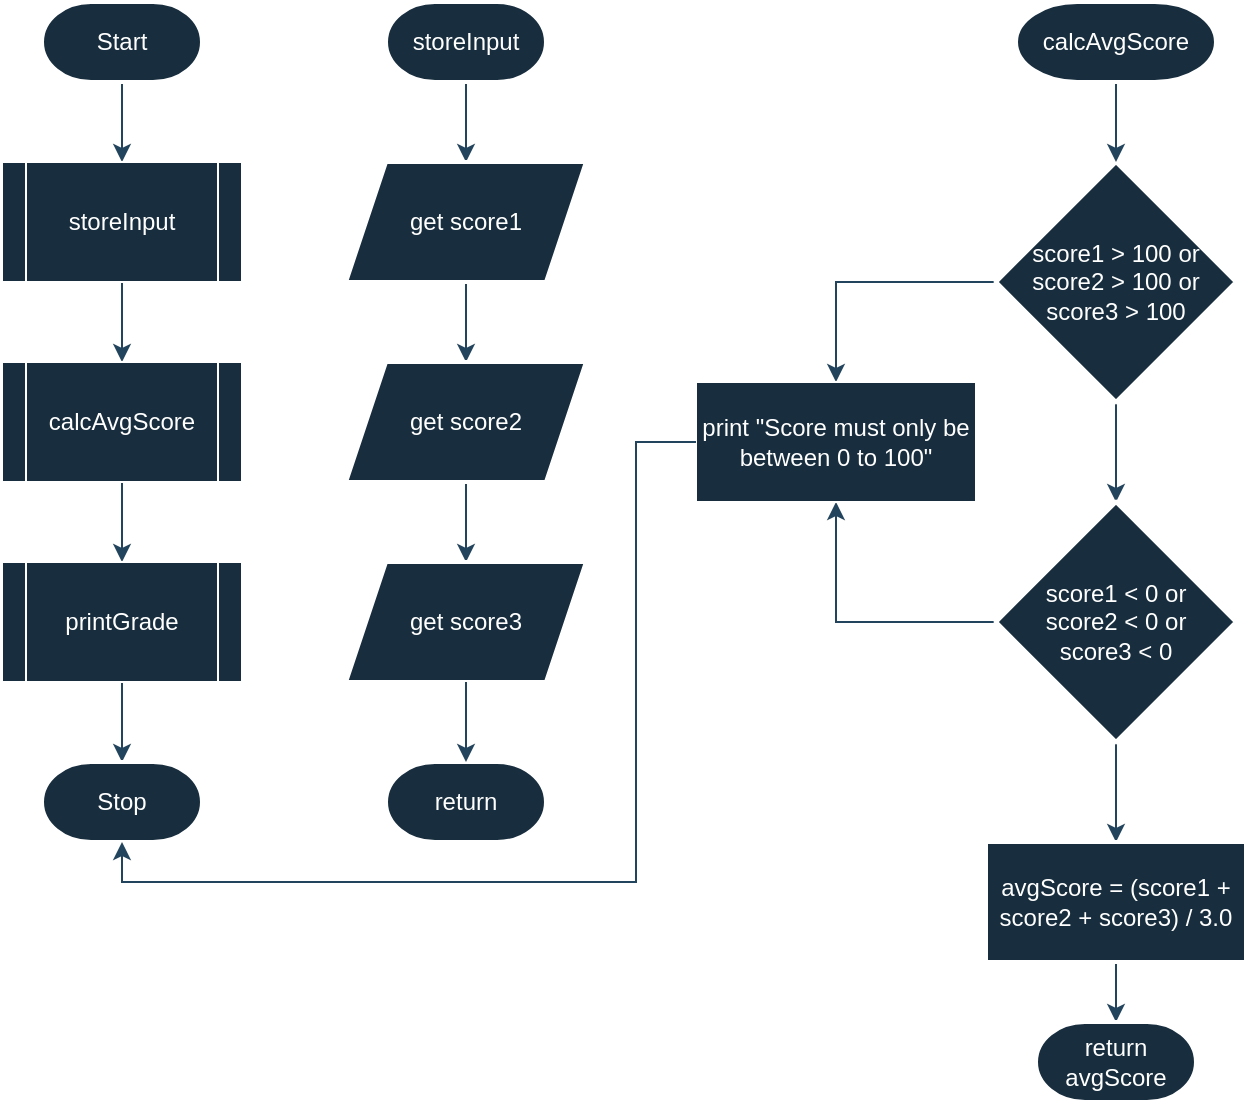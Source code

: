 <mxfile version="22.1.11" type="github" pages="2">
  <diagram name="Page-1" id="Kbnb0wgWCopXUh_-OWTw">
    <mxGraphModel dx="1009" dy="542" grid="1" gridSize="10" guides="1" tooltips="1" connect="1" arrows="1" fold="1" page="1" pageScale="1" pageWidth="850" pageHeight="1100" background="#FFFFFF" math="0" shadow="0">
      <root>
        <mxCell id="0" />
        <mxCell id="1" parent="0" />
        <mxCell id="U9OgpL0XBKwfbr8nmUna-3" value="" style="edgeStyle=orthogonalEdgeStyle;rounded=0;orthogonalLoop=1;jettySize=auto;html=1;labelBackgroundColor=none;strokeColor=#23445D;fontColor=default;" parent="1" source="U9OgpL0XBKwfbr8nmUna-1" target="U9OgpL0XBKwfbr8nmUna-2" edge="1">
          <mxGeometry relative="1" as="geometry" />
        </mxCell>
        <mxCell id="U9OgpL0XBKwfbr8nmUna-1" value="Start" style="strokeWidth=2;html=1;shape=mxgraph.flowchart.terminator;whiteSpace=wrap;labelBackgroundColor=none;fillColor=#182E3E;strokeColor=#FFFFFF;fontColor=#FFFFFF;" parent="1" vertex="1">
          <mxGeometry x="153" y="70" width="80" height="40" as="geometry" />
        </mxCell>
        <mxCell id="U9OgpL0XBKwfbr8nmUna-5" value="" style="edgeStyle=orthogonalEdgeStyle;rounded=0;orthogonalLoop=1;jettySize=auto;html=1;labelBackgroundColor=none;strokeColor=#23445D;fontColor=default;" parent="1" source="U9OgpL0XBKwfbr8nmUna-2" target="U9OgpL0XBKwfbr8nmUna-4" edge="1">
          <mxGeometry relative="1" as="geometry" />
        </mxCell>
        <mxCell id="U9OgpL0XBKwfbr8nmUna-2" value="storeInput" style="shape=process;whiteSpace=wrap;html=1;backgroundOutline=1;labelBackgroundColor=none;fillColor=#182E3E;strokeColor=#FFFFFF;fontColor=#FFFFFF;" parent="1" vertex="1">
          <mxGeometry x="133" y="150" width="120" height="60" as="geometry" />
        </mxCell>
        <mxCell id="U9OgpL0XBKwfbr8nmUna-7" value="" style="edgeStyle=orthogonalEdgeStyle;rounded=0;orthogonalLoop=1;jettySize=auto;html=1;labelBackgroundColor=none;strokeColor=#23445D;fontColor=default;" parent="1" source="U9OgpL0XBKwfbr8nmUna-4" target="U9OgpL0XBKwfbr8nmUna-6" edge="1">
          <mxGeometry relative="1" as="geometry" />
        </mxCell>
        <mxCell id="U9OgpL0XBKwfbr8nmUna-4" value="calcAvgScore" style="shape=process;whiteSpace=wrap;html=1;backgroundOutline=1;labelBackgroundColor=none;fillColor=#182E3E;strokeColor=#FFFFFF;fontColor=#FFFFFF;" parent="1" vertex="1">
          <mxGeometry x="133" y="250" width="120" height="60" as="geometry" />
        </mxCell>
        <mxCell id="U9OgpL0XBKwfbr8nmUna-9" value="" style="edgeStyle=orthogonalEdgeStyle;rounded=0;orthogonalLoop=1;jettySize=auto;html=1;labelBackgroundColor=none;strokeColor=#23445D;fontColor=default;" parent="1" source="U9OgpL0XBKwfbr8nmUna-6" target="U9OgpL0XBKwfbr8nmUna-8" edge="1">
          <mxGeometry relative="1" as="geometry" />
        </mxCell>
        <mxCell id="U9OgpL0XBKwfbr8nmUna-6" value="printGrade" style="shape=process;whiteSpace=wrap;html=1;backgroundOutline=1;labelBackgroundColor=none;fillColor=#182E3E;strokeColor=#FFFFFF;fontColor=#FFFFFF;" parent="1" vertex="1">
          <mxGeometry x="133" y="350" width="120" height="60" as="geometry" />
        </mxCell>
        <mxCell id="U9OgpL0XBKwfbr8nmUna-8" value="Stop" style="strokeWidth=2;html=1;shape=mxgraph.flowchart.terminator;whiteSpace=wrap;labelBackgroundColor=none;fillColor=#182E3E;strokeColor=#FFFFFF;fontColor=#FFFFFF;" parent="1" vertex="1">
          <mxGeometry x="153" y="450" width="80" height="40" as="geometry" />
        </mxCell>
        <mxCell id="U9OgpL0XBKwfbr8nmUna-12" value="" style="edgeStyle=orthogonalEdgeStyle;rounded=0;orthogonalLoop=1;jettySize=auto;html=1;labelBackgroundColor=none;strokeColor=#23445D;fontColor=default;" parent="1" source="U9OgpL0XBKwfbr8nmUna-10" target="U9OgpL0XBKwfbr8nmUna-11" edge="1">
          <mxGeometry relative="1" as="geometry" />
        </mxCell>
        <mxCell id="U9OgpL0XBKwfbr8nmUna-10" value="storeInput" style="strokeWidth=2;html=1;shape=mxgraph.flowchart.terminator;whiteSpace=wrap;labelBackgroundColor=none;fillColor=#182E3E;strokeColor=#FFFFFF;fontColor=#FFFFFF;" parent="1" vertex="1">
          <mxGeometry x="325" y="70" width="80" height="40" as="geometry" />
        </mxCell>
        <mxCell id="U9OgpL0XBKwfbr8nmUna-14" value="" style="edgeStyle=orthogonalEdgeStyle;rounded=0;orthogonalLoop=1;jettySize=auto;html=1;labelBackgroundColor=none;strokeColor=#23445D;fontColor=default;" parent="1" source="U9OgpL0XBKwfbr8nmUna-11" target="U9OgpL0XBKwfbr8nmUna-13" edge="1">
          <mxGeometry relative="1" as="geometry" />
        </mxCell>
        <mxCell id="U9OgpL0XBKwfbr8nmUna-11" value="get score1" style="shape=parallelogram;perimeter=parallelogramPerimeter;whiteSpace=wrap;html=1;fixedSize=1;strokeWidth=2;labelBackgroundColor=none;fillColor=#182E3E;strokeColor=#FFFFFF;fontColor=#FFFFFF;" parent="1" vertex="1">
          <mxGeometry x="305" y="150" width="120" height="60" as="geometry" />
        </mxCell>
        <mxCell id="U9OgpL0XBKwfbr8nmUna-16" value="" style="edgeStyle=orthogonalEdgeStyle;rounded=0;orthogonalLoop=1;jettySize=auto;html=1;labelBackgroundColor=none;strokeColor=#23445D;fontColor=default;" parent="1" source="U9OgpL0XBKwfbr8nmUna-13" target="U9OgpL0XBKwfbr8nmUna-15" edge="1">
          <mxGeometry relative="1" as="geometry" />
        </mxCell>
        <mxCell id="U9OgpL0XBKwfbr8nmUna-13" value="get score2" style="shape=parallelogram;perimeter=parallelogramPerimeter;whiteSpace=wrap;html=1;fixedSize=1;strokeWidth=2;labelBackgroundColor=none;fillColor=#182E3E;strokeColor=#FFFFFF;fontColor=#FFFFFF;" parent="1" vertex="1">
          <mxGeometry x="305" y="250" width="120" height="60" as="geometry" />
        </mxCell>
        <mxCell id="U9OgpL0XBKwfbr8nmUna-15" value="get score3" style="shape=parallelogram;perimeter=parallelogramPerimeter;whiteSpace=wrap;html=1;fixedSize=1;strokeWidth=2;labelBackgroundColor=none;fillColor=#182E3E;strokeColor=#FFFFFF;fontColor=#FFFFFF;" parent="1" vertex="1">
          <mxGeometry x="305" y="350" width="120" height="60" as="geometry" />
        </mxCell>
        <mxCell id="U9OgpL0XBKwfbr8nmUna-20" value="" style="edgeStyle=orthogonalEdgeStyle;rounded=0;orthogonalLoop=1;jettySize=auto;html=1;labelBackgroundColor=none;strokeColor=#23445D;fontColor=default;" parent="1" source="U9OgpL0XBKwfbr8nmUna-17" target="U9OgpL0XBKwfbr8nmUna-19" edge="1">
          <mxGeometry relative="1" as="geometry" />
        </mxCell>
        <mxCell id="U9OgpL0XBKwfbr8nmUna-26" style="edgeStyle=orthogonalEdgeStyle;rounded=0;orthogonalLoop=1;jettySize=auto;html=1;entryX=0.5;entryY=0;entryDx=0;entryDy=0;labelBackgroundColor=none;strokeColor=#23445D;fontColor=default;" parent="1" source="U9OgpL0XBKwfbr8nmUna-17" target="U9OgpL0XBKwfbr8nmUna-25" edge="1">
          <mxGeometry relative="1" as="geometry" />
        </mxCell>
        <mxCell id="U9OgpL0XBKwfbr8nmUna-17" value="score1 &amp;gt; 100 or score2 &amp;gt; 100 or score3 &amp;gt; 100" style="rhombus;whiteSpace=wrap;html=1;strokeWidth=2;labelBackgroundColor=none;fillColor=#182E3E;strokeColor=#FFFFFF;fontColor=#FFFFFF;" parent="1" vertex="1">
          <mxGeometry x="630" y="150" width="120" height="120" as="geometry" />
        </mxCell>
        <mxCell id="U9OgpL0XBKwfbr8nmUna-27" style="edgeStyle=orthogonalEdgeStyle;rounded=0;orthogonalLoop=1;jettySize=auto;html=1;entryX=0.5;entryY=1;entryDx=0;entryDy=0;labelBackgroundColor=none;strokeColor=#23445D;fontColor=default;" parent="1" source="U9OgpL0XBKwfbr8nmUna-19" target="U9OgpL0XBKwfbr8nmUna-25" edge="1">
          <mxGeometry relative="1" as="geometry" />
        </mxCell>
        <mxCell id="bk5hlELwTO2cvtd4ElDE-3" value="" style="edgeStyle=orthogonalEdgeStyle;rounded=0;orthogonalLoop=1;jettySize=auto;html=1;strokeColor=#23445D;" edge="1" parent="1" source="U9OgpL0XBKwfbr8nmUna-19" target="U9OgpL0XBKwfbr8nmUna-31">
          <mxGeometry relative="1" as="geometry">
            <Array as="points">
              <mxPoint x="690" y="460" />
              <mxPoint x="690" y="460" />
            </Array>
          </mxGeometry>
        </mxCell>
        <mxCell id="U9OgpL0XBKwfbr8nmUna-19" value="score1 &amp;lt; 0 or &lt;br&gt;score2 &amp;lt; 0 or &lt;br&gt;score3 &amp;lt; 0" style="rhombus;whiteSpace=wrap;html=1;strokeWidth=2;labelBackgroundColor=none;fillColor=#182E3E;strokeColor=#FFFFFF;fontColor=#FFFFFF;" parent="1" vertex="1">
          <mxGeometry x="630" y="320" width="120" height="120" as="geometry" />
        </mxCell>
        <mxCell id="U9OgpL0XBKwfbr8nmUna-21" value="return" style="strokeWidth=2;html=1;shape=mxgraph.flowchart.terminator;whiteSpace=wrap;labelBackgroundColor=none;fillColor=#182E3E;strokeColor=#FFFFFF;fontColor=#FFFFFF;" parent="1" vertex="1">
          <mxGeometry x="325" y="450" width="80" height="40" as="geometry" />
        </mxCell>
        <mxCell id="U9OgpL0XBKwfbr8nmUna-25" value="print &quot;Score must only be between 0 to 100&quot;" style="rounded=0;whiteSpace=wrap;html=1;labelBackgroundColor=none;fillColor=#182E3E;strokeColor=#FFFFFF;fontColor=#FFFFFF;" parent="1" vertex="1">
          <mxGeometry x="480" y="260" width="140" height="60" as="geometry" />
        </mxCell>
        <mxCell id="bk5hlELwTO2cvtd4ElDE-2" value="" style="edgeStyle=orthogonalEdgeStyle;rounded=0;orthogonalLoop=1;jettySize=auto;html=1;strokeColor=#23445D;" edge="1" parent="1" source="U9OgpL0XBKwfbr8nmUna-30" target="U9OgpL0XBKwfbr8nmUna-17">
          <mxGeometry relative="1" as="geometry" />
        </mxCell>
        <mxCell id="U9OgpL0XBKwfbr8nmUna-30" value="calcAvgScore" style="strokeWidth=2;html=1;shape=mxgraph.flowchart.terminator;whiteSpace=wrap;labelBackgroundColor=none;fillColor=#182E3E;strokeColor=#FFFFFF;fontColor=#FFFFFF;" parent="1" vertex="1">
          <mxGeometry x="640" y="70" width="100" height="40" as="geometry" />
        </mxCell>
        <mxCell id="U9OgpL0XBKwfbr8nmUna-34" value="" style="edgeStyle=orthogonalEdgeStyle;rounded=0;orthogonalLoop=1;jettySize=auto;html=1;labelBackgroundColor=none;strokeColor=#23445D;fontColor=default;" parent="1" source="U9OgpL0XBKwfbr8nmUna-31" target="U9OgpL0XBKwfbr8nmUna-33" edge="1">
          <mxGeometry relative="1" as="geometry" />
        </mxCell>
        <mxCell id="U9OgpL0XBKwfbr8nmUna-31" value="avgScore = (score1 + score2 + score3) / 3.0" style="whiteSpace=wrap;html=1;strokeWidth=2;labelBackgroundColor=none;fillColor=#182E3E;strokeColor=#FFFFFF;fontColor=#FFFFFF;" parent="1" vertex="1">
          <mxGeometry x="625" y="490" width="130" height="60" as="geometry" />
        </mxCell>
        <mxCell id="U9OgpL0XBKwfbr8nmUna-33" value="return avgScore" style="strokeWidth=2;html=1;shape=mxgraph.flowchart.terminator;whiteSpace=wrap;labelBackgroundColor=none;fillColor=#182E3E;strokeColor=#FFFFFF;fontColor=#FFFFFF;" parent="1" vertex="1">
          <mxGeometry x="650" y="580" width="80" height="40" as="geometry" />
        </mxCell>
        <mxCell id="U9OgpL0XBKwfbr8nmUna-35" value="True" style="text;html=1;strokeColor=none;fillColor=none;align=center;verticalAlign=middle;whiteSpace=wrap;rounded=0;labelBackgroundColor=none;fontColor=#FFFFFF;" parent="1" vertex="1">
          <mxGeometry x="570" y="180" width="60" height="30" as="geometry" />
        </mxCell>
        <mxCell id="U9OgpL0XBKwfbr8nmUna-36" value="True" style="text;html=1;strokeColor=none;fillColor=none;align=center;verticalAlign=middle;whiteSpace=wrap;rounded=0;labelBackgroundColor=none;fontColor=#FFFFFF;" parent="1" vertex="1">
          <mxGeometry x="570" y="350" width="60" height="30" as="geometry" />
        </mxCell>
        <mxCell id="U9OgpL0XBKwfbr8nmUna-37" value="False" style="text;html=1;strokeColor=none;fillColor=none;align=center;verticalAlign=middle;whiteSpace=wrap;rounded=0;labelBackgroundColor=none;fontColor=#FFFFFF;" parent="1" vertex="1">
          <mxGeometry x="692" y="275" width="60" height="30" as="geometry" />
        </mxCell>
        <mxCell id="U9OgpL0XBKwfbr8nmUna-38" value="False" style="text;html=1;strokeColor=none;fillColor=none;align=center;verticalAlign=middle;whiteSpace=wrap;rounded=0;labelBackgroundColor=none;fontColor=#FFFFFF;" parent="1" vertex="1">
          <mxGeometry x="690" y="450" width="60" height="30" as="geometry" />
        </mxCell>
        <mxCell id="bk5hlELwTO2cvtd4ElDE-1" style="edgeStyle=orthogonalEdgeStyle;rounded=0;orthogonalLoop=1;jettySize=auto;html=1;entryX=0.5;entryY=0;entryDx=0;entryDy=0;entryPerimeter=0;strokeColor=#23445D;" edge="1" parent="1" source="U9OgpL0XBKwfbr8nmUna-15" target="U9OgpL0XBKwfbr8nmUna-21">
          <mxGeometry relative="1" as="geometry" />
        </mxCell>
        <mxCell id="bk5hlELwTO2cvtd4ElDE-4" style="edgeStyle=orthogonalEdgeStyle;rounded=0;orthogonalLoop=1;jettySize=auto;html=1;entryX=0.5;entryY=1;entryDx=0;entryDy=0;entryPerimeter=0;strokeColor=#23445D;" edge="1" parent="1" source="U9OgpL0XBKwfbr8nmUna-25" target="U9OgpL0XBKwfbr8nmUna-8">
          <mxGeometry relative="1" as="geometry">
            <Array as="points">
              <mxPoint x="450" y="290" />
              <mxPoint x="450" y="510" />
              <mxPoint x="193" y="510" />
            </Array>
          </mxGeometry>
        </mxCell>
      </root>
    </mxGraphModel>
  </diagram>
  <diagram id="SHhQZ-XwV9UGNTrvLDO6" name="Page-2">
    <mxGraphModel dx="1261" dy="678" grid="1" gridSize="10" guides="1" tooltips="1" connect="1" arrows="1" fold="1" page="1" pageScale="1" pageWidth="850" pageHeight="1100" background="#000000" math="0" shadow="0">
      <root>
        <mxCell id="0" />
        <mxCell id="1" parent="0" />
        <mxCell id="FurQItdosHG9psaBQgne-3" value="" style="edgeStyle=orthogonalEdgeStyle;rounded=0;orthogonalLoop=1;jettySize=auto;html=1;labelBackgroundColor=none;strokeColor=#23445D;fontColor=default;" parent="1" source="FurQItdosHG9psaBQgne-1" target="FurQItdosHG9psaBQgne-2" edge="1">
          <mxGeometry relative="1" as="geometry" />
        </mxCell>
        <mxCell id="FurQItdosHG9psaBQgne-1" value="printGrade" style="strokeWidth=2;html=1;shape=mxgraph.flowchart.terminator;whiteSpace=wrap;labelBackgroundColor=none;fillColor=#182E3E;strokeColor=#FFFFFF;fontColor=#FFFFFF;" parent="1" vertex="1">
          <mxGeometry x="90.25" y="60" width="80" height="40" as="geometry" />
        </mxCell>
        <mxCell id="FurQItdosHG9psaBQgne-5" value="" style="edgeStyle=orthogonalEdgeStyle;rounded=0;orthogonalLoop=1;jettySize=auto;html=1;labelBackgroundColor=none;strokeColor=#23445D;fontColor=default;" parent="1" source="FurQItdosHG9psaBQgne-2" target="FurQItdosHG9psaBQgne-4" edge="1">
          <mxGeometry relative="1" as="geometry" />
        </mxCell>
        <mxCell id="FurQItdosHG9psaBQgne-7" value="" style="edgeStyle=orthogonalEdgeStyle;rounded=0;orthogonalLoop=1;jettySize=auto;html=1;labelBackgroundColor=none;strokeColor=#23445D;fontColor=default;" parent="1" source="FurQItdosHG9psaBQgne-2" target="FurQItdosHG9psaBQgne-6" edge="1">
          <mxGeometry relative="1" as="geometry" />
        </mxCell>
        <mxCell id="FurQItdosHG9psaBQgne-2" value="avgScore &amp;gt;= 90" style="rhombus;whiteSpace=wrap;html=1;strokeWidth=2;labelBackgroundColor=none;fillColor=#182E3E;strokeColor=#FFFFFF;fontColor=#FFFFFF;" parent="1" vertex="1">
          <mxGeometry x="65.25" y="160" width="130" height="80" as="geometry" />
        </mxCell>
        <mxCell id="FurQItdosHG9psaBQgne-4" value="grade = &#39;A&#39;" style="whiteSpace=wrap;html=1;strokeWidth=2;labelBackgroundColor=none;fillColor=#182E3E;strokeColor=#FFFFFF;fontColor=#FFFFFF;" parent="1" vertex="1">
          <mxGeometry x="263.75" y="170" width="120" height="60" as="geometry" />
        </mxCell>
        <mxCell id="FurQItdosHG9psaBQgne-9" value="" style="edgeStyle=orthogonalEdgeStyle;rounded=0;orthogonalLoop=1;jettySize=auto;html=1;labelBackgroundColor=none;strokeColor=#23445D;fontColor=default;" parent="1" source="FurQItdosHG9psaBQgne-6" target="FurQItdosHG9psaBQgne-8" edge="1">
          <mxGeometry relative="1" as="geometry" />
        </mxCell>
        <mxCell id="FurQItdosHG9psaBQgne-16" value="" style="edgeStyle=orthogonalEdgeStyle;rounded=0;orthogonalLoop=1;jettySize=auto;html=1;labelBackgroundColor=none;strokeColor=#23445D;fontColor=default;" parent="1" source="FurQItdosHG9psaBQgne-6" target="FurQItdosHG9psaBQgne-15" edge="1">
          <mxGeometry relative="1" as="geometry" />
        </mxCell>
        <mxCell id="FurQItdosHG9psaBQgne-6" value="avgScore &amp;lt; 90 and&amp;nbsp;&lt;br&gt;avgScore &amp;gt;= 70" style="rhombus;whiteSpace=wrap;html=1;strokeWidth=2;labelBackgroundColor=none;fillColor=#182E3E;strokeColor=#FFFFFF;fontColor=#FFFFFF;" parent="1" vertex="1">
          <mxGeometry x="60" y="280" width="140.5" height="80" as="geometry" />
        </mxCell>
        <mxCell id="FurQItdosHG9psaBQgne-13" value="" style="edgeStyle=orthogonalEdgeStyle;rounded=0;orthogonalLoop=1;jettySize=auto;html=1;labelBackgroundColor=none;strokeColor=#23445D;fontColor=default;" parent="1" source="FurQItdosHG9psaBQgne-8" target="FurQItdosHG9psaBQgne-12" edge="1">
          <mxGeometry relative="1" as="geometry" />
        </mxCell>
        <mxCell id="k9ozMLGqe0Gn1GA9QuMZ-1" value="" style="edgeStyle=orthogonalEdgeStyle;rounded=0;orthogonalLoop=1;jettySize=auto;html=1;labelBackgroundColor=none;strokeColor=#23445D;fontColor=default;" parent="1" source="FurQItdosHG9psaBQgne-8" target="FurQItdosHG9psaBQgne-4" edge="1">
          <mxGeometry relative="1" as="geometry" />
        </mxCell>
        <mxCell id="FurQItdosHG9psaBQgne-8" value="score3 &amp;gt; 90" style="rhombus;whiteSpace=wrap;html=1;strokeWidth=2;labelBackgroundColor=none;fillColor=#182E3E;strokeColor=#FFFFFF;fontColor=#FFFFFF;" parent="1" vertex="1">
          <mxGeometry x="253.5" y="280" width="140.5" height="80" as="geometry" />
        </mxCell>
        <mxCell id="FurQItdosHG9psaBQgne-12" value="grade = &#39;B&#39;" style="whiteSpace=wrap;html=1;strokeWidth=2;labelBackgroundColor=none;fillColor=#182E3E;strokeColor=#FFFFFF;fontColor=#FFFFFF;" parent="1" vertex="1">
          <mxGeometry x="450" y="290" width="120" height="60" as="geometry" />
        </mxCell>
        <mxCell id="FurQItdosHG9psaBQgne-20" value="" style="edgeStyle=orthogonalEdgeStyle;rounded=0;orthogonalLoop=1;jettySize=auto;html=1;labelBackgroundColor=none;strokeColor=#23445D;fontColor=default;" parent="1" source="FurQItdosHG9psaBQgne-15" target="FurQItdosHG9psaBQgne-19" edge="1">
          <mxGeometry relative="1" as="geometry" />
        </mxCell>
        <mxCell id="FurQItdosHG9psaBQgne-28" value="" style="edgeStyle=orthogonalEdgeStyle;rounded=0;orthogonalLoop=1;jettySize=auto;html=1;labelBackgroundColor=none;strokeColor=#23445D;fontColor=default;" parent="1" source="FurQItdosHG9psaBQgne-15" target="FurQItdosHG9psaBQgne-27" edge="1">
          <mxGeometry relative="1" as="geometry" />
        </mxCell>
        <mxCell id="FurQItdosHG9psaBQgne-15" value="avgScore &amp;lt; 50 and&amp;nbsp;&lt;br&gt;avgScore &amp;gt;= 50" style="rhombus;whiteSpace=wrap;html=1;strokeWidth=2;labelBackgroundColor=none;fillColor=#182E3E;strokeColor=#FFFFFF;fontColor=#FFFFFF;" parent="1" vertex="1">
          <mxGeometry x="60" y="410" width="140.5" height="80" as="geometry" />
        </mxCell>
        <mxCell id="FurQItdosHG9psaBQgne-22" value="" style="edgeStyle=orthogonalEdgeStyle;rounded=0;orthogonalLoop=1;jettySize=auto;html=1;labelBackgroundColor=none;strokeColor=#23445D;fontColor=default;" parent="1" source="FurQItdosHG9psaBQgne-19" target="FurQItdosHG9psaBQgne-21" edge="1">
          <mxGeometry relative="1" as="geometry" />
        </mxCell>
        <mxCell id="FurQItdosHG9psaBQgne-19" value="pseudoAvg = (score2 + score3) / 2" style="whiteSpace=wrap;html=1;strokeWidth=2;labelBackgroundColor=none;fillColor=#182E3E;strokeColor=#FFFFFF;fontColor=#FFFFFF;" parent="1" vertex="1">
          <mxGeometry x="253.5" y="420" width="120" height="60" as="geometry" />
        </mxCell>
        <mxCell id="FurQItdosHG9psaBQgne-24" value="" style="edgeStyle=orthogonalEdgeStyle;rounded=0;orthogonalLoop=1;jettySize=auto;html=1;labelBackgroundColor=none;strokeColor=#23445D;fontColor=default;" parent="1" source="FurQItdosHG9psaBQgne-21" target="FurQItdosHG9psaBQgne-23" edge="1">
          <mxGeometry relative="1" as="geometry" />
        </mxCell>
        <mxCell id="FurQItdosHG9psaBQgne-26" value="" style="edgeStyle=orthogonalEdgeStyle;rounded=0;orthogonalLoop=1;jettySize=auto;html=1;labelBackgroundColor=none;strokeColor=#23445D;fontColor=default;" parent="1" source="FurQItdosHG9psaBQgne-21" target="FurQItdosHG9psaBQgne-25" edge="1">
          <mxGeometry relative="1" as="geometry" />
        </mxCell>
        <mxCell id="FurQItdosHG9psaBQgne-21" value="pseudoAvg &amp;gt; 70" style="rhombus;whiteSpace=wrap;html=1;strokeWidth=2;labelBackgroundColor=none;fillColor=#182E3E;strokeColor=#FFFFFF;fontColor=#FFFFFF;" parent="1" vertex="1">
          <mxGeometry x="423.25" y="410" width="120" height="80" as="geometry" />
        </mxCell>
        <mxCell id="k9ozMLGqe0Gn1GA9QuMZ-22" value="" style="edgeStyle=orthogonalEdgeStyle;rounded=0;orthogonalLoop=1;jettySize=auto;html=1;labelBackgroundColor=none;strokeColor=#23445D;fontColor=default;" parent="1" source="FurQItdosHG9psaBQgne-23" target="k9ozMLGqe0Gn1GA9QuMZ-20" edge="1">
          <mxGeometry relative="1" as="geometry" />
        </mxCell>
        <mxCell id="FurQItdosHG9psaBQgne-23" value="grade = &#39;C&#39;" style="whiteSpace=wrap;html=1;strokeWidth=2;labelBackgroundColor=none;fillColor=#182E3E;strokeColor=#FFFFFF;fontColor=#FFFFFF;" parent="1" vertex="1">
          <mxGeometry x="590" y="420" width="120" height="60" as="geometry" />
        </mxCell>
        <mxCell id="FurQItdosHG9psaBQgne-25" value="grade = &#39;D&#39;" style="whiteSpace=wrap;html=1;strokeWidth=2;labelBackgroundColor=none;fillColor=#182E3E;strokeColor=#FFFFFF;fontColor=#FFFFFF;" parent="1" vertex="1">
          <mxGeometry x="423.25" y="540" width="120" height="60" as="geometry" />
        </mxCell>
        <mxCell id="FurQItdosHG9psaBQgne-30" value="" style="edgeStyle=orthogonalEdgeStyle;rounded=0;orthogonalLoop=1;jettySize=auto;html=1;labelBackgroundColor=none;strokeColor=#23445D;fontColor=default;" parent="1" source="FurQItdosHG9psaBQgne-27" target="FurQItdosHG9psaBQgne-29" edge="1">
          <mxGeometry relative="1" as="geometry" />
        </mxCell>
        <mxCell id="FurQItdosHG9psaBQgne-27" value="avgScore &amp;lt; 50" style="rhombus;whiteSpace=wrap;html=1;strokeWidth=2;labelBackgroundColor=none;fillColor=#182E3E;strokeColor=#FFFFFF;fontColor=#FFFFFF;" parent="1" vertex="1">
          <mxGeometry x="60" y="640" width="140.5" height="80" as="geometry" />
        </mxCell>
        <mxCell id="FurQItdosHG9psaBQgne-29" value="grade = &#39;F&#39;" style="whiteSpace=wrap;html=1;strokeWidth=2;labelBackgroundColor=none;fillColor=#182E3E;strokeColor=#FFFFFF;fontColor=#FFFFFF;" parent="1" vertex="1">
          <mxGeometry x="253.5" y="650" width="120" height="60" as="geometry" />
        </mxCell>
        <mxCell id="k9ozMLGqe0Gn1GA9QuMZ-7" style="edgeStyle=orthogonalEdgeStyle;rounded=0;orthogonalLoop=1;jettySize=auto;html=1;entryX=0;entryY=0.5;entryDx=0;entryDy=0;entryPerimeter=0;labelBackgroundColor=none;strokeColor=#23445D;fontColor=default;" parent="1" source="FurQItdosHG9psaBQgne-29" target="k9ozMLGqe0Gn1GA9QuMZ-16" edge="1">
          <mxGeometry relative="1" as="geometry" />
        </mxCell>
        <mxCell id="k9ozMLGqe0Gn1GA9QuMZ-15" value="" style="edgeStyle=orthogonalEdgeStyle;rounded=0;orthogonalLoop=1;jettySize=auto;html=1;labelBackgroundColor=none;strokeColor=#23445D;fontColor=default;" parent="1" source="k9ozMLGqe0Gn1GA9QuMZ-8" target="k9ozMLGqe0Gn1GA9QuMZ-14" edge="1">
          <mxGeometry relative="1" as="geometry" />
        </mxCell>
        <mxCell id="k9ozMLGqe0Gn1GA9QuMZ-8" value="&lt;br&gt;print grade" style="shape=parallelogram;perimeter=parallelogramPerimeter;whiteSpace=wrap;html=1;fixedSize=1;verticalAlign=top;labelBackgroundColor=none;fillColor=#182E3E;strokeColor=#FFFFFF;fontColor=#FFFFFF;" parent="1" vertex="1">
          <mxGeometry x="695" y="740" width="120" height="60" as="geometry" />
        </mxCell>
        <mxCell id="k9ozMLGqe0Gn1GA9QuMZ-14" value="return" style="strokeWidth=2;html=1;shape=mxgraph.flowchart.terminator;whiteSpace=wrap;labelBackgroundColor=none;fillColor=#182E3E;strokeColor=#FFFFFF;fontColor=#FFFFFF;" parent="1" vertex="1">
          <mxGeometry x="715" y="840" width="80" height="40" as="geometry" />
        </mxCell>
        <mxCell id="k9ozMLGqe0Gn1GA9QuMZ-17" value="" style="edgeStyle=orthogonalEdgeStyle;rounded=0;orthogonalLoop=1;jettySize=auto;html=1;entryX=0.5;entryY=0;entryDx=0;entryDy=0;entryPerimeter=0;labelBackgroundColor=none;strokeColor=#23445D;fontColor=default;" parent="1" source="k9ozMLGqe0Gn1GA9QuMZ-18" target="k9ozMLGqe0Gn1GA9QuMZ-16" edge="1">
          <mxGeometry relative="1" as="geometry">
            <mxPoint x="543" y="570" as="sourcePoint" />
            <mxPoint x="755" y="790" as="targetPoint" />
          </mxGeometry>
        </mxCell>
        <mxCell id="k9ozMLGqe0Gn1GA9QuMZ-29" value="" style="edgeStyle=orthogonalEdgeStyle;rounded=0;orthogonalLoop=1;jettySize=auto;html=1;labelBackgroundColor=none;strokeColor=#23445D;fontColor=default;" parent="1" source="k9ozMLGqe0Gn1GA9QuMZ-16" target="k9ozMLGqe0Gn1GA9QuMZ-8" edge="1">
          <mxGeometry relative="1" as="geometry" />
        </mxCell>
        <mxCell id="k9ozMLGqe0Gn1GA9QuMZ-16" value="" style="verticalLabelPosition=bottom;verticalAlign=top;html=1;shape=mxgraph.flowchart.or;labelBackgroundColor=none;fillColor=#182E3E;strokeColor=#FFFFFF;fontColor=#FFFFFF;" parent="1" vertex="1">
          <mxGeometry x="740" y="665" width="30" height="30" as="geometry" />
        </mxCell>
        <mxCell id="k9ozMLGqe0Gn1GA9QuMZ-19" value="" style="edgeStyle=orthogonalEdgeStyle;rounded=0;orthogonalLoop=1;jettySize=auto;html=1;entryX=0;entryY=0.5;entryDx=0;entryDy=0;entryPerimeter=0;labelBackgroundColor=none;strokeColor=#23445D;fontColor=default;" parent="1" source="FurQItdosHG9psaBQgne-25" target="k9ozMLGqe0Gn1GA9QuMZ-18" edge="1">
          <mxGeometry relative="1" as="geometry">
            <mxPoint x="543" y="570" as="sourcePoint" />
            <mxPoint x="755" y="665" as="targetPoint" />
          </mxGeometry>
        </mxCell>
        <mxCell id="k9ozMLGqe0Gn1GA9QuMZ-18" value="" style="verticalLabelPosition=bottom;verticalAlign=top;html=1;shape=mxgraph.flowchart.or;labelBackgroundColor=none;fillColor=#182E3E;strokeColor=#FFFFFF;fontColor=#FFFFFF;" parent="1" vertex="1">
          <mxGeometry x="740" y="555" width="30" height="30" as="geometry" />
        </mxCell>
        <mxCell id="k9ozMLGqe0Gn1GA9QuMZ-23" value="" style="edgeStyle=orthogonalEdgeStyle;rounded=0;orthogonalLoop=1;jettySize=auto;html=1;labelBackgroundColor=none;strokeColor=#23445D;fontColor=default;" parent="1" source="k9ozMLGqe0Gn1GA9QuMZ-20" target="k9ozMLGqe0Gn1GA9QuMZ-18" edge="1">
          <mxGeometry relative="1" as="geometry" />
        </mxCell>
        <mxCell id="k9ozMLGqe0Gn1GA9QuMZ-20" value="" style="verticalLabelPosition=bottom;verticalAlign=top;html=1;shape=mxgraph.flowchart.or;labelBackgroundColor=none;fillColor=#182E3E;strokeColor=#FFFFFF;fontColor=#FFFFFF;" parent="1" vertex="1">
          <mxGeometry x="740" y="435" width="30" height="30" as="geometry" />
        </mxCell>
        <mxCell id="k9ozMLGqe0Gn1GA9QuMZ-24" style="edgeStyle=orthogonalEdgeStyle;rounded=0;orthogonalLoop=1;jettySize=auto;html=1;entryX=0.5;entryY=0;entryDx=0;entryDy=0;entryPerimeter=0;labelBackgroundColor=none;strokeColor=#23445D;fontColor=default;" parent="1" source="k9ozMLGqe0Gn1GA9QuMZ-25" target="k9ozMLGqe0Gn1GA9QuMZ-20" edge="1">
          <mxGeometry relative="1" as="geometry" />
        </mxCell>
        <mxCell id="k9ozMLGqe0Gn1GA9QuMZ-27" value="" style="edgeStyle=orthogonalEdgeStyle;rounded=0;orthogonalLoop=1;jettySize=auto;html=1;entryX=0;entryY=0.5;entryDx=0;entryDy=0;entryPerimeter=0;labelBackgroundColor=none;strokeColor=#23445D;fontColor=default;" parent="1" source="FurQItdosHG9psaBQgne-12" target="k9ozMLGqe0Gn1GA9QuMZ-25" edge="1">
          <mxGeometry relative="1" as="geometry">
            <mxPoint x="545" y="320" as="sourcePoint" />
            <mxPoint x="755" y="435" as="targetPoint" />
          </mxGeometry>
        </mxCell>
        <mxCell id="k9ozMLGqe0Gn1GA9QuMZ-25" value="" style="verticalLabelPosition=bottom;verticalAlign=top;html=1;shape=mxgraph.flowchart.or;labelBackgroundColor=none;fillColor=#182E3E;strokeColor=#FFFFFF;fontColor=#FFFFFF;" parent="1" vertex="1">
          <mxGeometry x="740" y="305" width="30" height="30" as="geometry" />
        </mxCell>
        <mxCell id="k9ozMLGqe0Gn1GA9QuMZ-28" style="edgeStyle=orthogonalEdgeStyle;rounded=0;orthogonalLoop=1;jettySize=auto;html=1;entryX=0.5;entryY=0;entryDx=0;entryDy=0;entryPerimeter=0;labelBackgroundColor=none;strokeColor=#23445D;fontColor=default;" parent="1" source="FurQItdosHG9psaBQgne-4" target="k9ozMLGqe0Gn1GA9QuMZ-25" edge="1">
          <mxGeometry relative="1" as="geometry" />
        </mxCell>
        <mxCell id="k9ozMLGqe0Gn1GA9QuMZ-30" value="True" style="text;html=1;strokeColor=none;fillColor=none;align=center;verticalAlign=middle;whiteSpace=wrap;rounded=0;labelBackgroundColor=none;fontColor=#FFFFFF;" parent="1" vertex="1">
          <mxGeometry x="193.5" y="170" width="60" height="30" as="geometry" />
        </mxCell>
        <mxCell id="k9ozMLGqe0Gn1GA9QuMZ-31" value="True" style="text;html=1;strokeColor=none;fillColor=none;align=center;verticalAlign=middle;whiteSpace=wrap;rounded=0;labelBackgroundColor=none;fontColor=#FFFFFF;" parent="1" vertex="1">
          <mxGeometry x="193.5" y="290" width="60" height="30" as="geometry" />
        </mxCell>
        <mxCell id="k9ozMLGqe0Gn1GA9QuMZ-32" value="True" style="text;html=1;strokeColor=none;fillColor=none;align=center;verticalAlign=middle;whiteSpace=wrap;rounded=0;labelBackgroundColor=none;fontColor=#FFFFFF;" parent="1" vertex="1">
          <mxGeometry x="323.75" y="240" width="60" height="30" as="geometry" />
        </mxCell>
        <mxCell id="k9ozMLGqe0Gn1GA9QuMZ-33" value="False" style="text;html=1;strokeColor=none;fillColor=none;align=center;verticalAlign=middle;whiteSpace=wrap;rounded=0;labelBackgroundColor=none;fontColor=#FFFFFF;" parent="1" vertex="1">
          <mxGeometry x="390" y="290" width="60" height="30" as="geometry" />
        </mxCell>
        <mxCell id="k9ozMLGqe0Gn1GA9QuMZ-34" value="False" style="text;html=1;strokeColor=none;fillColor=none;align=center;verticalAlign=middle;whiteSpace=wrap;rounded=0;labelBackgroundColor=none;fontColor=#FFFFFF;" parent="1" vertex="1">
          <mxGeometry x="133.5" y="240" width="60" height="30" as="geometry" />
        </mxCell>
        <mxCell id="k9ozMLGqe0Gn1GA9QuMZ-35" value="False" style="text;html=1;strokeColor=none;fillColor=none;align=center;verticalAlign=middle;whiteSpace=wrap;rounded=0;labelBackgroundColor=none;fontColor=#FFFFFF;" parent="1" vertex="1">
          <mxGeometry x="133.5" y="370" width="60" height="30" as="geometry" />
        </mxCell>
        <mxCell id="k9ozMLGqe0Gn1GA9QuMZ-36" value="True" style="text;html=1;strokeColor=none;fillColor=none;align=center;verticalAlign=middle;whiteSpace=wrap;rounded=0;labelBackgroundColor=none;fontColor=#FFFFFF;" parent="1" vertex="1">
          <mxGeometry x="193.5" y="420" width="60" height="30" as="geometry" />
        </mxCell>
        <mxCell id="k9ozMLGqe0Gn1GA9QuMZ-37" value="True" style="text;html=1;strokeColor=none;fillColor=none;align=center;verticalAlign=middle;whiteSpace=wrap;rounded=0;labelBackgroundColor=none;fontColor=#FFFFFF;" parent="1" vertex="1">
          <mxGeometry x="530" y="420" width="60" height="30" as="geometry" />
        </mxCell>
        <mxCell id="k9ozMLGqe0Gn1GA9QuMZ-38" value="False" style="text;html=1;strokeColor=none;fillColor=none;align=center;verticalAlign=middle;whiteSpace=wrap;rounded=0;labelBackgroundColor=none;fontColor=#FFFFFF;" parent="1" vertex="1">
          <mxGeometry x="483.25" y="490" width="60" height="30" as="geometry" />
        </mxCell>
        <mxCell id="k9ozMLGqe0Gn1GA9QuMZ-39" value="False" style="text;html=1;strokeColor=none;fillColor=none;align=center;verticalAlign=middle;whiteSpace=wrap;rounded=0;labelBackgroundColor=none;fontColor=#FFFFFF;" parent="1" vertex="1">
          <mxGeometry x="133.5" y="550" width="60" height="30" as="geometry" />
        </mxCell>
        <mxCell id="k9ozMLGqe0Gn1GA9QuMZ-40" value="True" style="text;html=1;strokeColor=none;fillColor=none;align=center;verticalAlign=middle;whiteSpace=wrap;rounded=0;labelBackgroundColor=none;fontColor=#FFFFFF;" parent="1" vertex="1">
          <mxGeometry x="193.5" y="650" width="60" height="30" as="geometry" />
        </mxCell>
      </root>
    </mxGraphModel>
  </diagram>
</mxfile>
